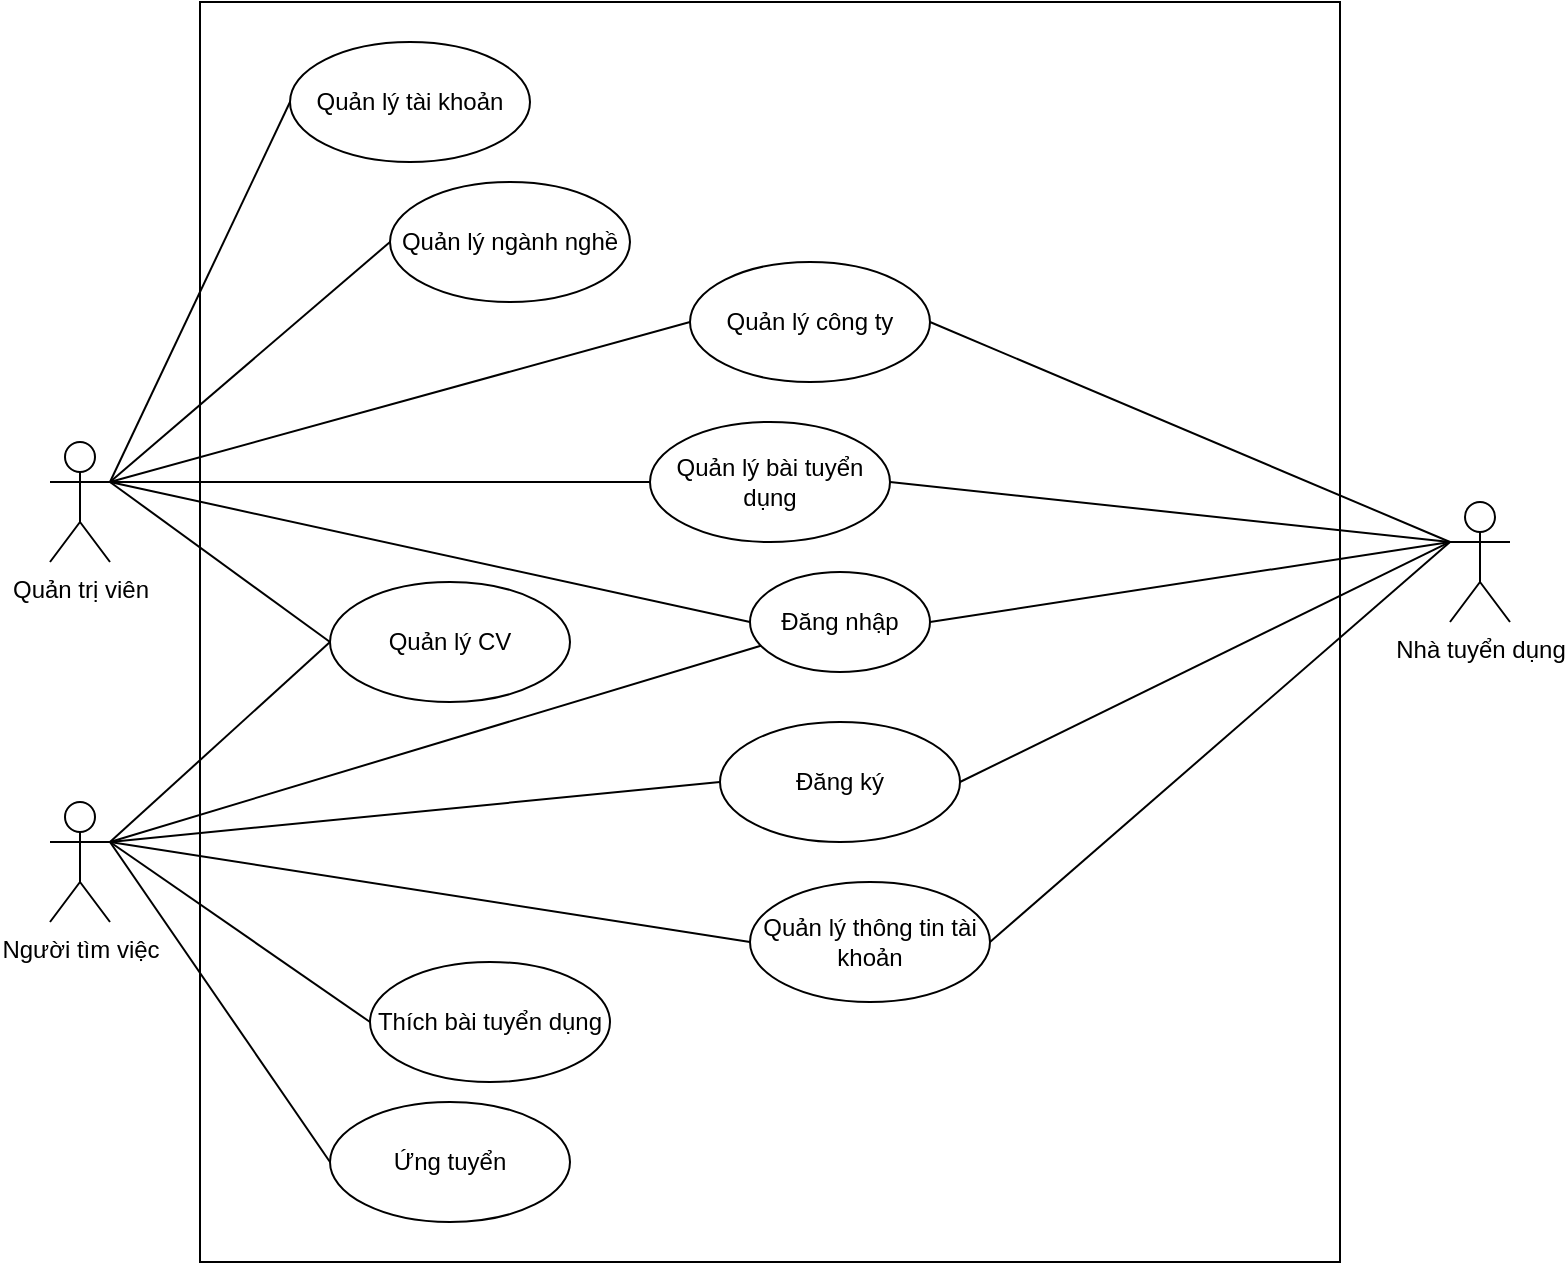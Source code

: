 <mxfile version="24.4.9" type="google" pages="13">
  <diagram id="D2waoR3zG-06NFr6Mbb8" name="General">
    <mxGraphModel grid="1" page="1" gridSize="10" guides="1" tooltips="1" connect="1" arrows="1" fold="1" pageScale="1" pageWidth="850" pageHeight="1100" math="0" shadow="0">
      <root>
        <mxCell id="0" />
        <mxCell id="1" parent="0" />
        <mxCell id="E8eSjOuTqHap5EX70Cds-2" value="" style="rounded=0;whiteSpace=wrap;html=1;fillColor=none;" vertex="1" parent="1">
          <mxGeometry x="125" y="260" width="570" height="630" as="geometry" />
        </mxCell>
        <mxCell id="E8eSjOuTqHap5EX70Cds-4" value="Nhà tuyển dụng" style="shape=umlActor;verticalLabelPosition=bottom;verticalAlign=top;html=1;outlineConnect=0;" vertex="1" parent="1">
          <mxGeometry x="750" y="510" width="30" height="60" as="geometry" />
        </mxCell>
        <mxCell id="E8eSjOuTqHap5EX70Cds-5" value="Người tìm việc" style="shape=umlActor;verticalLabelPosition=bottom;verticalAlign=top;html=1;outlineConnect=0;" vertex="1" parent="1">
          <mxGeometry x="50" y="660" width="30" height="60" as="geometry" />
        </mxCell>
        <mxCell id="E8eSjOuTqHap5EX70Cds-7" value="Quản trị viên" style="shape=umlActor;verticalLabelPosition=bottom;verticalAlign=top;html=1;outlineConnect=0;" vertex="1" parent="1">
          <mxGeometry x="50" y="480" width="30" height="60" as="geometry" />
        </mxCell>
        <mxCell id="E8eSjOuTqHap5EX70Cds-10" value="Đăng ký" style="ellipse;whiteSpace=wrap;html=1;" vertex="1" parent="1">
          <mxGeometry x="385" y="620" width="120" height="60" as="geometry" />
        </mxCell>
        <mxCell id="E8eSjOuTqHap5EX70Cds-12" value="Quản lý CV" style="ellipse;whiteSpace=wrap;html=1;" vertex="1" parent="1">
          <mxGeometry x="190" y="550" width="120" height="60" as="geometry" />
        </mxCell>
        <mxCell id="E8eSjOuTqHap5EX70Cds-16" value="Quản lý thông tin tài khoản" style="ellipse;whiteSpace=wrap;html=1;" vertex="1" parent="1">
          <mxGeometry x="400" y="700" width="120" height="60" as="geometry" />
        </mxCell>
        <mxCell id="E8eSjOuTqHap5EX70Cds-17" value="" style="endArrow=none;html=1;rounded=0;exitX=1;exitY=0.333;exitDx=0;exitDy=0;exitPerimeter=0;entryX=0;entryY=0.5;entryDx=0;entryDy=0;endFill=0;" edge="1" parent="1" source="E8eSjOuTqHap5EX70Cds-5" target="E8eSjOuTqHap5EX70Cds-12">
          <mxGeometry width="50" height="50" relative="1" as="geometry">
            <mxPoint x="325" y="690" as="sourcePoint" />
            <mxPoint x="375" y="640" as="targetPoint" />
          </mxGeometry>
        </mxCell>
        <mxCell id="E8eSjOuTqHap5EX70Cds-20" value="Ứng tuyển" style="ellipse;whiteSpace=wrap;html=1;" vertex="1" parent="1">
          <mxGeometry x="190" y="810" width="120" height="60" as="geometry" />
        </mxCell>
        <mxCell id="E8eSjOuTqHap5EX70Cds-22" value="Thích bài tuyển dụng" style="ellipse;whiteSpace=wrap;html=1;" vertex="1" parent="1">
          <mxGeometry x="210" y="740" width="120" height="60" as="geometry" />
        </mxCell>
        <mxCell id="E8eSjOuTqHap5EX70Cds-23" value="" style="endArrow=none;html=1;rounded=0;entryX=0;entryY=0.5;entryDx=0;entryDy=0;exitX=1;exitY=0.333;exitDx=0;exitDy=0;exitPerimeter=0;endFill=0;" edge="1" parent="1" source="E8eSjOuTqHap5EX70Cds-5" target="E8eSjOuTqHap5EX70Cds-20">
          <mxGeometry width="50" height="50" relative="1" as="geometry">
            <mxPoint x="325" y="760" as="sourcePoint" />
            <mxPoint x="375" y="710" as="targetPoint" />
          </mxGeometry>
        </mxCell>
        <mxCell id="E8eSjOuTqHap5EX70Cds-25" value="" style="endArrow=none;html=1;rounded=0;entryX=0;entryY=0.5;entryDx=0;entryDy=0;exitX=1;exitY=0.333;exitDx=0;exitDy=0;exitPerimeter=0;endFill=0;" edge="1" parent="1" source="E8eSjOuTqHap5EX70Cds-5" target="E8eSjOuTqHap5EX70Cds-22">
          <mxGeometry width="50" height="50" relative="1" as="geometry">
            <mxPoint x="325" y="760" as="sourcePoint" />
            <mxPoint x="375" y="710" as="targetPoint" />
          </mxGeometry>
        </mxCell>
        <mxCell id="E8eSjOuTqHap5EX70Cds-26" value="" style="endArrow=none;html=1;rounded=0;entryX=0;entryY=0.5;entryDx=0;entryDy=0;exitX=1;exitY=0.333;exitDx=0;exitDy=0;exitPerimeter=0;endFill=0;" edge="1" parent="1" source="E8eSjOuTqHap5EX70Cds-5" target="E8eSjOuTqHap5EX70Cds-16">
          <mxGeometry width="50" height="50" relative="1" as="geometry">
            <mxPoint x="325" y="760" as="sourcePoint" />
            <mxPoint x="375" y="710" as="targetPoint" />
          </mxGeometry>
        </mxCell>
        <mxCell id="E8eSjOuTqHap5EX70Cds-27" value="Quản lý bài tuyển dụng" style="ellipse;whiteSpace=wrap;html=1;" vertex="1" parent="1">
          <mxGeometry x="350" y="470" width="120" height="60" as="geometry" />
        </mxCell>
        <mxCell id="E8eSjOuTqHap5EX70Cds-29" value="Quản lý công ty" style="ellipse;whiteSpace=wrap;html=1;" vertex="1" parent="1">
          <mxGeometry x="370" y="390" width="120" height="60" as="geometry" />
        </mxCell>
        <mxCell id="E8eSjOuTqHap5EX70Cds-30" value="" style="endArrow=none;html=1;rounded=0;exitX=0;exitY=0.333;exitDx=0;exitDy=0;exitPerimeter=0;entryX=1;entryY=0.5;entryDx=0;entryDy=0;endFill=0;" edge="1" parent="1" source="E8eSjOuTqHap5EX70Cds-4" target="E8eSjOuTqHap5EX70Cds-27">
          <mxGeometry width="50" height="50" relative="1" as="geometry">
            <mxPoint x="325" y="720" as="sourcePoint" />
            <mxPoint x="375" y="670" as="targetPoint" />
          </mxGeometry>
        </mxCell>
        <mxCell id="E8eSjOuTqHap5EX70Cds-31" value="" style="endArrow=none;html=1;rounded=0;exitX=0;exitY=0.333;exitDx=0;exitDy=0;exitPerimeter=0;entryX=1;entryY=0.5;entryDx=0;entryDy=0;endFill=0;" edge="1" parent="1" source="E8eSjOuTqHap5EX70Cds-4" target="E8eSjOuTqHap5EX70Cds-16">
          <mxGeometry width="50" height="50" relative="1" as="geometry">
            <mxPoint x="725" y="760" as="sourcePoint" />
            <mxPoint x="615" y="840" as="targetPoint" />
          </mxGeometry>
        </mxCell>
        <mxCell id="E8eSjOuTqHap5EX70Cds-32" value="" style="endArrow=none;html=1;rounded=0;exitX=0;exitY=0.333;exitDx=0;exitDy=0;exitPerimeter=0;entryX=1;entryY=0.5;entryDx=0;entryDy=0;endFill=0;" edge="1" parent="1" source="E8eSjOuTqHap5EX70Cds-4" target="E8eSjOuTqHap5EX70Cds-29">
          <mxGeometry width="50" height="50" relative="1" as="geometry">
            <mxPoint x="735" y="770" as="sourcePoint" />
            <mxPoint x="615" y="660" as="targetPoint" />
          </mxGeometry>
        </mxCell>
        <mxCell id="E8eSjOuTqHap5EX70Cds-37" value="Quản lý tài khoản" style="ellipse;whiteSpace=wrap;html=1;" vertex="1" parent="1">
          <mxGeometry x="170" y="280" width="120" height="60" as="geometry" />
        </mxCell>
        <mxCell id="E8eSjOuTqHap5EX70Cds-38" value="Quản lý ngành nghề" style="ellipse;whiteSpace=wrap;html=1;" vertex="1" parent="1">
          <mxGeometry x="220" y="350" width="120" height="60" as="geometry" />
        </mxCell>
        <mxCell id="E8eSjOuTqHap5EX70Cds-42" value="" style="endArrow=none;html=1;rounded=0;exitX=1;exitY=0.333;exitDx=0;exitDy=0;exitPerimeter=0;entryX=0;entryY=0.5;entryDx=0;entryDy=0;endFill=0;" edge="1" parent="1" source="E8eSjOuTqHap5EX70Cds-7" target="E8eSjOuTqHap5EX70Cds-37">
          <mxGeometry width="50" height="50" relative="1" as="geometry">
            <mxPoint x="325" y="580" as="sourcePoint" />
            <mxPoint x="375" y="530" as="targetPoint" />
          </mxGeometry>
        </mxCell>
        <mxCell id="E8eSjOuTqHap5EX70Cds-43" value="" style="endArrow=none;html=1;rounded=0;entryX=0;entryY=0.5;entryDx=0;entryDy=0;endFill=0;exitX=1;exitY=0.333;exitDx=0;exitDy=0;exitPerimeter=0;" edge="1" parent="1" source="E8eSjOuTqHap5EX70Cds-7" target="E8eSjOuTqHap5EX70Cds-38">
          <mxGeometry width="50" height="50" relative="1" as="geometry">
            <mxPoint x="65" y="400" as="sourcePoint" />
            <mxPoint x="375" y="530" as="targetPoint" />
          </mxGeometry>
        </mxCell>
        <mxCell id="PXy081lKk4SOApPopu-M-1" value="" style="endArrow=none;html=1;rounded=0;exitX=0;exitY=0.5;exitDx=0;exitDy=0;entryX=1;entryY=0.333;entryDx=0;entryDy=0;entryPerimeter=0;" edge="1" parent="1" source="E8eSjOuTqHap5EX70Cds-27" target="E8eSjOuTqHap5EX70Cds-7">
          <mxGeometry width="50" height="50" relative="1" as="geometry">
            <mxPoint x="380" y="530" as="sourcePoint" />
            <mxPoint x="100" y="530" as="targetPoint" />
          </mxGeometry>
        </mxCell>
        <mxCell id="DJU9KyVlJVJ62vdvARrj-2" value="" style="endArrow=none;html=1;rounded=0;entryX=0;entryY=0.333;entryDx=0;entryDy=0;entryPerimeter=0;exitX=1;exitY=0.5;exitDx=0;exitDy=0;" edge="1" parent="1" source="E8eSjOuTqHap5EX70Cds-1" target="E8eSjOuTqHap5EX70Cds-4">
          <mxGeometry width="50" height="50" relative="1" as="geometry">
            <mxPoint x="400" y="630" as="sourcePoint" />
            <mxPoint x="450" y="580" as="targetPoint" />
          </mxGeometry>
        </mxCell>
        <mxCell id="DJU9KyVlJVJ62vdvARrj-3" value="" style="endArrow=none;html=1;rounded=0;exitX=0;exitY=0.5;exitDx=0;exitDy=0;entryX=1;entryY=0.333;entryDx=0;entryDy=0;entryPerimeter=0;" edge="1" parent="1" source="E8eSjOuTqHap5EX70Cds-1" target="E8eSjOuTqHap5EX70Cds-7">
          <mxGeometry width="50" height="50" relative="1" as="geometry">
            <mxPoint x="400" y="630" as="sourcePoint" />
            <mxPoint x="760" y="400" as="targetPoint" />
          </mxGeometry>
        </mxCell>
        <mxCell id="JBjQ-U8UkQ95GUXG_Kt0-2" value="" style="endArrow=none;html=1;rounded=0;exitX=1;exitY=0.333;exitDx=0;exitDy=0;exitPerimeter=0;entryX=0;entryY=0.5;entryDx=0;entryDy=0;" edge="1" parent="1" source="E8eSjOuTqHap5EX70Cds-5" target="E8eSjOuTqHap5EX70Cds-10">
          <mxGeometry width="50" height="50" relative="1" as="geometry">
            <mxPoint x="400" y="650" as="sourcePoint" />
            <mxPoint x="450" y="600" as="targetPoint" />
          </mxGeometry>
        </mxCell>
        <mxCell id="JBjQ-U8UkQ95GUXG_Kt0-3" value="" style="endArrow=none;html=1;rounded=0;exitX=1;exitY=0.5;exitDx=0;exitDy=0;entryX=0;entryY=0.333;entryDx=0;entryDy=0;entryPerimeter=0;" edge="1" parent="1" source="E8eSjOuTqHap5EX70Cds-10" target="E8eSjOuTqHap5EX70Cds-4">
          <mxGeometry width="50" height="50" relative="1" as="geometry">
            <mxPoint x="400" y="650" as="sourcePoint" />
            <mxPoint x="450" y="600" as="targetPoint" />
          </mxGeometry>
        </mxCell>
        <mxCell id="M__eiGXbvCo8EZETTN1m-1" value="" style="endArrow=none;html=1;rounded=0;exitX=0;exitY=0.5;exitDx=0;exitDy=0;entryX=1;entryY=0.333;entryDx=0;entryDy=0;entryPerimeter=0;" edge="1" parent="1" source="E8eSjOuTqHap5EX70Cds-12" target="E8eSjOuTqHap5EX70Cds-7">
          <mxGeometry width="50" height="50" relative="1" as="geometry">
            <mxPoint x="430" y="620" as="sourcePoint" />
            <mxPoint x="60" y="610" as="targetPoint" />
          </mxGeometry>
        </mxCell>
        <mxCell id="rePEikjzIqpeWn1BfLHi-1" value="" style="endArrow=none;html=1;rounded=0;exitX=1;exitY=0.333;exitDx=0;exitDy=0;exitPerimeter=0;" edge="1" parent="1" source="E8eSjOuTqHap5EX70Cds-5" target="E8eSjOuTqHap5EX70Cds-1">
          <mxGeometry width="50" height="50" relative="1" as="geometry">
            <mxPoint x="780" y="590" as="sourcePoint" />
            <mxPoint x="370" y="570" as="targetPoint" />
          </mxGeometry>
        </mxCell>
        <mxCell id="E8eSjOuTqHap5EX70Cds-1" value="Đăng nhập" style="ellipse;whiteSpace=wrap;html=1;" vertex="1" parent="1">
          <mxGeometry x="400" y="545" width="90" height="50" as="geometry" />
        </mxCell>
        <mxCell id="rePEikjzIqpeWn1BfLHi-2" value="" style="endArrow=none;html=1;rounded=0;exitX=1;exitY=0.333;exitDx=0;exitDy=0;exitPerimeter=0;entryX=0;entryY=0.5;entryDx=0;entryDy=0;" edge="1" parent="1" source="E8eSjOuTqHap5EX70Cds-7" target="E8eSjOuTqHap5EX70Cds-29">
          <mxGeometry width="50" height="50" relative="1" as="geometry">
            <mxPoint x="430" y="600" as="sourcePoint" />
            <mxPoint x="480" y="550" as="targetPoint" />
          </mxGeometry>
        </mxCell>
      </root>
    </mxGraphModel>
  </diagram>
  <diagram id="-doIsEs3VweTXFjJBAeo" name="Khach">
    <mxGraphModel grid="1" page="1" gridSize="10" guides="1" tooltips="1" connect="1" arrows="1" fold="1" pageScale="1" pageWidth="850" pageHeight="1100" math="0" shadow="0">
      <root>
        <mxCell id="0" />
        <mxCell id="1" parent="0" />
      </root>
    </mxGraphModel>
  </diagram>
  <diagram id="XfZ1R-mT189TtXdFRQVW" name="DangNhap">
    <mxGraphModel grid="1" page="1" gridSize="10" guides="1" tooltips="1" connect="1" arrows="1" fold="1" pageScale="1" pageWidth="850" pageHeight="1100" math="0" shadow="0">
      <root>
        <mxCell id="0" />
        <mxCell id="1" parent="0" />
        <mxCell id="AI5duvrB1UApXb3wvpPT-1" value="Đăng nhập" style="ellipse;whiteSpace=wrap;html=1;" vertex="1" parent="1">
          <mxGeometry x="290" y="200" width="120" height="60" as="geometry" />
        </mxCell>
        <mxCell id="AI5duvrB1UApXb3wvpPT-4" value="Đăng xuất" style="ellipse;whiteSpace=wrap;html=1;" vertex="1" parent="1">
          <mxGeometry x="510" y="200" width="110" height="60" as="geometry" />
        </mxCell>
        <mxCell id="AI5duvrB1UApXb3wvpPT-5" value="" style="endArrow=none;dashed=1;html=1;rounded=0;exitX=1;exitY=0.5;exitDx=0;exitDy=0;entryX=0;entryY=0.5;entryDx=0;entryDy=0;startArrow=openThin;startFill=0;" edge="1" parent="1" source="AI5duvrB1UApXb3wvpPT-1" target="AI5duvrB1UApXb3wvpPT-4">
          <mxGeometry width="50" height="50" relative="1" as="geometry">
            <mxPoint x="350" y="410" as="sourcePoint" />
            <mxPoint x="400" y="360" as="targetPoint" />
          </mxGeometry>
        </mxCell>
        <mxCell id="AI5duvrB1UApXb3wvpPT-6" value="&amp;lt;&amp;lt;extend&amp;gt;&amp;gt;" style="text;html=1;align=center;verticalAlign=middle;whiteSpace=wrap;rounded=0;" vertex="1" parent="1">
          <mxGeometry x="430" y="200" width="60" height="30" as="geometry" />
        </mxCell>
        <mxCell id="5sXXDkpmQm0Eh4iWWPAN-3" value="Người dùng" style="shape=umlActor;verticalLabelPosition=bottom;verticalAlign=top;html=1;outlineConnect=0;" vertex="1" parent="1">
          <mxGeometry x="140" y="210" width="30" height="60" as="geometry" />
        </mxCell>
        <mxCell id="5sXXDkpmQm0Eh4iWWPAN-4" value="" style="endArrow=none;html=1;rounded=0;exitX=1;exitY=0.333;exitDx=0;exitDy=0;exitPerimeter=0;entryX=0;entryY=0.5;entryDx=0;entryDy=0;" edge="1" parent="1" source="5sXXDkpmQm0Eh4iWWPAN-3" target="AI5duvrB1UApXb3wvpPT-1">
          <mxGeometry width="50" height="50" relative="1" as="geometry">
            <mxPoint x="400" y="350" as="sourcePoint" />
            <mxPoint x="450" y="300" as="targetPoint" />
          </mxGeometry>
        </mxCell>
      </root>
    </mxGraphModel>
  </diagram>
  <diagram id="kawaIMQzkj25sRNTG7oy" name="QLTKAdmin">
    <mxGraphModel grid="1" page="1" gridSize="10" guides="1" tooltips="1" connect="1" arrows="1" fold="1" pageScale="1" pageWidth="850" pageHeight="1100" math="0" shadow="0">
      <root>
        <mxCell id="0" />
        <mxCell id="1" parent="0" />
        <mxCell id="CaVmP5ASN1to0nRUAuiz-2" value="Quản trị viên" style="shape=umlActor;verticalLabelPosition=bottom;verticalAlign=top;html=1;outlineConnect=0;" vertex="1" parent="1">
          <mxGeometry x="60" y="280" width="30" height="60" as="geometry" />
        </mxCell>
        <mxCell id="sQ30h4TEG4o8W5UI880p-3" value="Xem thông tin tài khoản" style="ellipse;whiteSpace=wrap;html=1;" vertex="1" parent="1">
          <mxGeometry x="310" y="190" width="130" height="60" as="geometry" />
        </mxCell>
        <mxCell id="sQ30h4TEG4o8W5UI880p-4" value="Cập nhật thông tin tài khoản" style="ellipse;whiteSpace=wrap;html=1;" vertex="1" parent="1">
          <mxGeometry x="315" y="260" width="130" height="60" as="geometry" />
        </mxCell>
        <mxCell id="sQ30h4TEG4o8W5UI880p-5" value="Xoá tài khoản" style="ellipse;whiteSpace=wrap;html=1;" vertex="1" parent="1">
          <mxGeometry x="310" y="330" width="130" height="60" as="geometry" />
        </mxCell>
        <mxCell id="sQ30h4TEG4o8W5UI880p-6" value="" style="endArrow=none;html=1;rounded=0;exitX=1;exitY=0.333;exitDx=0;exitDy=0;entryX=0;entryY=0.5;entryDx=0;entryDy=0;exitPerimeter=0;" edge="1" parent="1" source="CaVmP5ASN1to0nRUAuiz-2" target="sQ30h4TEG4o8W5UI880p-5">
          <mxGeometry width="50" height="50" relative="1" as="geometry">
            <mxPoint x="270" y="295" as="sourcePoint" />
            <mxPoint x="440" y="260" as="targetPoint" />
          </mxGeometry>
        </mxCell>
        <mxCell id="sQ30h4TEG4o8W5UI880p-7" value="" style="endArrow=none;html=1;rounded=0;exitX=1;exitY=0.333;exitDx=0;exitDy=0;entryX=0;entryY=0.5;entryDx=0;entryDy=0;exitPerimeter=0;" edge="1" parent="1" source="CaVmP5ASN1to0nRUAuiz-2" target="sQ30h4TEG4o8W5UI880p-4">
          <mxGeometry width="50" height="50" relative="1" as="geometry">
            <mxPoint x="270" y="295" as="sourcePoint" />
            <mxPoint x="440" y="260" as="targetPoint" />
          </mxGeometry>
        </mxCell>
        <mxCell id="sQ30h4TEG4o8W5UI880p-8" value="" style="endArrow=none;html=1;rounded=0;exitX=1;exitY=0.333;exitDx=0;exitDy=0;entryX=0;entryY=0.5;entryDx=0;entryDy=0;exitPerimeter=0;" edge="1" parent="1" source="CaVmP5ASN1to0nRUAuiz-2" target="sQ30h4TEG4o8W5UI880p-3">
          <mxGeometry width="50" height="50" relative="1" as="geometry">
            <mxPoint x="270" y="295" as="sourcePoint" />
            <mxPoint x="440" y="260" as="targetPoint" />
          </mxGeometry>
        </mxCell>
        <mxCell id="nEm7iW4eHZl0cf-HTuJq-1" value="Thêm tài khoản" style="ellipse;whiteSpace=wrap;html=1;" vertex="1" parent="1">
          <mxGeometry x="310" y="110" width="130" height="60" as="geometry" />
        </mxCell>
        <mxCell id="nEm7iW4eHZl0cf-HTuJq-2" value="" style="endArrow=none;html=1;rounded=0;exitX=1;exitY=0.333;exitDx=0;exitDy=0;exitPerimeter=0;entryX=0;entryY=0.5;entryDx=0;entryDy=0;" edge="1" parent="1" source="CaVmP5ASN1to0nRUAuiz-2" target="nEm7iW4eHZl0cf-HTuJq-1">
          <mxGeometry width="50" height="50" relative="1" as="geometry">
            <mxPoint x="430" y="280" as="sourcePoint" />
            <mxPoint x="480" y="230" as="targetPoint" />
          </mxGeometry>
        </mxCell>
      </root>
    </mxGraphModel>
  </diagram>
  <diagram id="hWT5SuSx_sy85fXk2Pg0" name="QLNTDAdmin">
    <mxGraphModel grid="1" page="1" gridSize="10" guides="1" tooltips="1" connect="1" arrows="1" fold="1" pageScale="1" pageWidth="850" pageHeight="1100" math="0" shadow="0">
      <root>
        <mxCell id="0" />
        <mxCell id="1" parent="0" />
        <mxCell id="I9FZVFTeannKgCo3f3dF-4" value="Quản trị viên" style="shape=umlActor;verticalLabelPosition=bottom;verticalAlign=top;html=1;outlineConnect=0;" vertex="1" parent="1">
          <mxGeometry x="230" y="310" width="30" height="60" as="geometry" />
        </mxCell>
        <mxCell id="dWZ4LFyOpksp5O6bey6U-1" value="Xem thông tin nhà tuyển dụng" style="ellipse;whiteSpace=wrap;html=1;" vertex="1" parent="1">
          <mxGeometry x="430" y="260" width="120" height="60" as="geometry" />
        </mxCell>
        <mxCell id="erzI-5MYwj7bVSfV3-NT-1" value="" style="endArrow=none;html=1;rounded=0;exitX=1;exitY=0.333;exitDx=0;exitDy=0;exitPerimeter=0;entryX=0;entryY=0.5;entryDx=0;entryDy=0;" edge="1" parent="1" source="I9FZVFTeannKgCo3f3dF-4" target="dWZ4LFyOpksp5O6bey6U-1">
          <mxGeometry width="50" height="50" relative="1" as="geometry">
            <mxPoint x="520" y="330" as="sourcePoint" />
            <mxPoint x="570" y="280" as="targetPoint" />
          </mxGeometry>
        </mxCell>
        <mxCell id="TmeDePTuFNIZpgreKOuw-1" value="Cập nhật thông tin nhà tuyển dụng" style="ellipse;whiteSpace=wrap;html=1;" vertex="1" parent="1">
          <mxGeometry x="420" y="330" width="120" height="60" as="geometry" />
        </mxCell>
        <mxCell id="TmeDePTuFNIZpgreKOuw-2" value="Xoá nhà tuyển dụng" style="ellipse;whiteSpace=wrap;html=1;" vertex="1" parent="1">
          <mxGeometry x="420" y="410" width="130" height="60" as="geometry" />
        </mxCell>
        <mxCell id="0mlcoPLc0yw6y2-jw3bo-2" value="" style="endArrow=none;html=1;rounded=0;exitX=1;exitY=0.333;exitDx=0;exitDy=0;exitPerimeter=0;entryX=0;entryY=0.5;entryDx=0;entryDy=0;" edge="1" parent="1" source="I9FZVFTeannKgCo3f3dF-4" target="TmeDePTuFNIZpgreKOuw-1">
          <mxGeometry width="50" height="50" relative="1" as="geometry">
            <mxPoint x="570" y="360" as="sourcePoint" />
            <mxPoint x="620" y="310" as="targetPoint" />
          </mxGeometry>
        </mxCell>
        <mxCell id="0mlcoPLc0yw6y2-jw3bo-3" value="" style="endArrow=none;html=1;rounded=0;exitX=1;exitY=0.333;exitDx=0;exitDy=0;exitPerimeter=0;entryX=0;entryY=0.5;entryDx=0;entryDy=0;" edge="1" parent="1" source="I9FZVFTeannKgCo3f3dF-4" target="TmeDePTuFNIZpgreKOuw-2">
          <mxGeometry width="50" height="50" relative="1" as="geometry">
            <mxPoint x="570" y="360" as="sourcePoint" />
            <mxPoint x="620" y="310" as="targetPoint" />
          </mxGeometry>
        </mxCell>
        <mxCell id="ZIVZsNpW33v95K-EWF7K-1" value="Thêm nhà tuyển dụng" style="ellipse;whiteSpace=wrap;html=1;" vertex="1" parent="1">
          <mxGeometry x="425" y="190" width="135" height="60" as="geometry" />
        </mxCell>
        <mxCell id="ZIVZsNpW33v95K-EWF7K-2" value="" style="endArrow=none;html=1;rounded=0;exitX=1;exitY=0.333;exitDx=0;exitDy=0;exitPerimeter=0;entryX=0;entryY=0.5;entryDx=0;entryDy=0;" edge="1" parent="1" source="I9FZVFTeannKgCo3f3dF-4" target="ZIVZsNpW33v95K-EWF7K-1">
          <mxGeometry width="50" height="50" relative="1" as="geometry">
            <mxPoint x="400" y="400" as="sourcePoint" />
            <mxPoint x="450" y="350" as="targetPoint" />
          </mxGeometry>
        </mxCell>
      </root>
    </mxGraphModel>
  </diagram>
  <diagram id="6maj7bfN8YWsX_q-9tPW" name="QLBTDAdmin">
    <mxGraphModel grid="1" page="1" gridSize="10" guides="1" tooltips="1" connect="1" arrows="1" fold="1" pageScale="1" pageWidth="850" pageHeight="1100" math="0" shadow="0">
      <root>
        <mxCell id="0" />
        <mxCell id="1" parent="0" />
        <mxCell id="LSHw6cY6cnALdoyqyGqm-4" value="Nhà tuyển dụng" style="shape=umlActor;verticalLabelPosition=bottom;verticalAlign=top;html=1;outlineConnect=0;" vertex="1" parent="1">
          <mxGeometry x="100" y="380" width="30" height="60" as="geometry" />
        </mxCell>
        <mxCell id="LSHw6cY6cnALdoyqyGqm-6" value="Thêm bài tuyển dụng" style="ellipse;whiteSpace=wrap;html=1;" vertex="1" parent="1">
          <mxGeometry x="340" y="250" width="120" height="60" as="geometry" />
        </mxCell>
        <mxCell id="LSHw6cY6cnALdoyqyGqm-7" value="Sửa bài tuyển dụng" style="ellipse;whiteSpace=wrap;html=1;" vertex="1" parent="1">
          <mxGeometry x="340" y="330" width="120" height="60" as="geometry" />
        </mxCell>
        <mxCell id="LSHw6cY6cnALdoyqyGqm-8" value="Xoá bài tuyển dụng" style="ellipse;whiteSpace=wrap;html=1;" vertex="1" parent="1">
          <mxGeometry x="340" y="470" width="120" height="60" as="geometry" />
        </mxCell>
        <mxCell id="LSHw6cY6cnALdoyqyGqm-9" value="" style="endArrow=none;html=1;rounded=0;exitX=1;exitY=0.333;exitDx=0;exitDy=0;entryX=0;entryY=0.5;entryDx=0;entryDy=0;endFill=0;exitPerimeter=0;" edge="1" parent="1" source="LSHw6cY6cnALdoyqyGqm-4" target="LSHw6cY6cnALdoyqyGqm-6">
          <mxGeometry width="50" height="50" relative="1" as="geometry">
            <mxPoint x="220" y="405" as="sourcePoint" />
            <mxPoint x="580" y="380" as="targetPoint" />
          </mxGeometry>
        </mxCell>
        <mxCell id="LSHw6cY6cnALdoyqyGqm-10" value="" style="endArrow=none;html=1;rounded=0;entryX=0;entryY=0.5;entryDx=0;entryDy=0;exitX=1;exitY=0.333;exitDx=0;exitDy=0;endFill=0;exitPerimeter=0;" edge="1" parent="1" source="LSHw6cY6cnALdoyqyGqm-4" target="LSHw6cY6cnALdoyqyGqm-7">
          <mxGeometry width="50" height="50" relative="1" as="geometry">
            <mxPoint x="220" y="405" as="sourcePoint" />
            <mxPoint x="580" y="380" as="targetPoint" />
          </mxGeometry>
        </mxCell>
        <mxCell id="LSHw6cY6cnALdoyqyGqm-11" value="" style="endArrow=none;html=1;rounded=0;exitX=1;exitY=0.333;exitDx=0;exitDy=0;entryX=0;entryY=0.5;entryDx=0;entryDy=0;endFill=0;exitPerimeter=0;" edge="1" parent="1" source="LSHw6cY6cnALdoyqyGqm-4" target="LSHw6cY6cnALdoyqyGqm-8">
          <mxGeometry width="50" height="50" relative="1" as="geometry">
            <mxPoint x="220" y="405" as="sourcePoint" />
            <mxPoint x="580" y="380" as="targetPoint" />
          </mxGeometry>
        </mxCell>
        <mxCell id="ClmCLCUYtbnWfifRxIzN-1" value="Xoá ứng viên ứng tuyển" style="ellipse;whiteSpace=wrap;html=1;" vertex="1" parent="1">
          <mxGeometry x="570" y="690" width="120" height="60" as="geometry" />
        </mxCell>
        <mxCell id="ClmCLCUYtbnWfifRxIzN-2" value="" style="endArrow=none;html=1;rounded=0;entryX=0;entryY=0.5;entryDx=0;entryDy=0;endFill=0;exitX=1;exitY=0.333;exitDx=0;exitDy=0;exitPerimeter=0;" edge="1" parent="1" source="LSHw6cY6cnALdoyqyGqm-4" target="ClmCLCUYtbnWfifRxIzN-3">
          <mxGeometry width="50" height="50" relative="1" as="geometry">
            <mxPoint x="220" y="405" as="sourcePoint" />
            <mxPoint x="580" y="390" as="targetPoint" />
          </mxGeometry>
        </mxCell>
        <mxCell id="ClmCLCUYtbnWfifRxIzN-3" value="Xem danh sách ứng viên ứng tuyển" style="ellipse;whiteSpace=wrap;html=1;" vertex="1" parent="1">
          <mxGeometry x="340" y="540" width="120" height="60" as="geometry" />
        </mxCell>
        <mxCell id="cg382QnGzUgsvAUnq6ir-1" value="" style="endArrow=openThin;html=1;rounded=0;entryX=0;entryY=0.5;entryDx=0;entryDy=0;exitX=1;exitY=0.5;exitDx=0;exitDy=0;dashed=1;endFill=0;" edge="1" parent="1" source="ClmCLCUYtbnWfifRxIzN-3" target="ClmCLCUYtbnWfifRxIzN-1">
          <mxGeometry width="50" height="50" relative="1" as="geometry">
            <mxPoint x="260" y="450" as="sourcePoint" />
            <mxPoint x="310" y="400" as="targetPoint" />
          </mxGeometry>
        </mxCell>
        <mxCell id="y6144zR-L3ZgnLpbPmEm-1" value="&amp;lt;&amp;lt;extend&amp;gt;&amp;gt;" style="text;html=1;strokeColor=none;fillColor=none;align=center;verticalAlign=middle;whiteSpace=wrap;rounded=0;rotation=50;" vertex="1" parent="1">
          <mxGeometry x="460" y="650" width="90" height="20" as="geometry" />
        </mxCell>
        <mxCell id="0i6pU9Nh1zj7ovrukNre-1" value="Xem bài tuyển dụng" style="ellipse;whiteSpace=wrap;html=1;" vertex="1" parent="1">
          <mxGeometry x="340" y="170" width="120" height="60" as="geometry" />
        </mxCell>
        <mxCell id="0i6pU9Nh1zj7ovrukNre-2" value="" style="endArrow=none;html=1;rounded=0;entryX=0;entryY=0.5;entryDx=0;entryDy=0;exitX=1;exitY=0.333;exitDx=0;exitDy=0;exitPerimeter=0;" edge="1" parent="1" source="LSHw6cY6cnALdoyqyGqm-4" target="0i6pU9Nh1zj7ovrukNre-1">
          <mxGeometry width="50" height="50" relative="1" as="geometry">
            <mxPoint x="220" y="405" as="sourcePoint" />
            <mxPoint x="390" y="400" as="targetPoint" />
          </mxGeometry>
        </mxCell>
        <mxCell id="zNiMGJ_5iKqLhy_TBhZ2-1" value="Xem CV ứng viên" style="ellipse;whiteSpace=wrap;html=1;" vertex="1" parent="1">
          <mxGeometry x="560" y="550" width="120" height="60" as="geometry" />
        </mxCell>
        <mxCell id="zNiMGJ_5iKqLhy_TBhZ2-2" value="Tải CV ứng viên" style="ellipse;whiteSpace=wrap;html=1;" vertex="1" parent="1">
          <mxGeometry x="570" y="620" width="120" height="60" as="geometry" />
        </mxCell>
        <mxCell id="zNiMGJ_5iKqLhy_TBhZ2-3" value="" style="endArrow=classicThin;html=1;rounded=0;entryX=0;entryY=0.5;entryDx=0;entryDy=0;exitX=1;exitY=0.5;exitDx=0;exitDy=0;endFill=1;dashed=1;" edge="1" parent="1" source="ClmCLCUYtbnWfifRxIzN-3" target="zNiMGJ_5iKqLhy_TBhZ2-1">
          <mxGeometry width="50" height="50" relative="1" as="geometry">
            <mxPoint x="360" y="580" as="sourcePoint" />
            <mxPoint x="410" y="530" as="targetPoint" />
          </mxGeometry>
        </mxCell>
        <mxCell id="eT5JdYtx5uyu4CeyvPEV-1" value="Quản trị viên" style="shape=umlActor;verticalLabelPosition=bottom;verticalAlign=top;html=1;outlineConnect=0;" vertex="1" parent="1">
          <mxGeometry x="740" y="370" width="30" height="60" as="geometry" />
        </mxCell>
        <mxCell id="eT5JdYtx5uyu4CeyvPEV-2" value="" style="endArrow=none;html=1;rounded=0;exitX=1;exitY=0.5;exitDx=0;exitDy=0;entryX=0;entryY=0.333;entryDx=0;entryDy=0;entryPerimeter=0;" edge="1" parent="1" source="0i6pU9Nh1zj7ovrukNre-1" target="eT5JdYtx5uyu4CeyvPEV-1">
          <mxGeometry width="50" height="50" relative="1" as="geometry">
            <mxPoint x="400" y="480" as="sourcePoint" />
            <mxPoint x="450" y="430" as="targetPoint" />
          </mxGeometry>
        </mxCell>
        <mxCell id="eT5JdYtx5uyu4CeyvPEV-3" value="" style="endArrow=none;html=1;rounded=0;entryX=0;entryY=0.333;entryDx=0;entryDy=0;entryPerimeter=0;exitX=1;exitY=0.5;exitDx=0;exitDy=0;" edge="1" parent="1" source="LSHw6cY6cnALdoyqyGqm-8" target="eT5JdYtx5uyu4CeyvPEV-1">
          <mxGeometry width="50" height="50" relative="1" as="geometry">
            <mxPoint x="400" y="480" as="sourcePoint" />
            <mxPoint x="450" y="430" as="targetPoint" />
          </mxGeometry>
        </mxCell>
        <mxCell id="eT5JdYtx5uyu4CeyvPEV-4" value="" style="endArrow=none;html=1;rounded=0;entryX=0;entryY=0.333;entryDx=0;entryDy=0;entryPerimeter=0;exitX=1;exitY=0.5;exitDx=0;exitDy=0;" edge="1" parent="1" source="ClmCLCUYtbnWfifRxIzN-3" target="eT5JdYtx5uyu4CeyvPEV-1">
          <mxGeometry width="50" height="50" relative="1" as="geometry">
            <mxPoint x="400" y="480" as="sourcePoint" />
            <mxPoint x="450" y="430" as="targetPoint" />
          </mxGeometry>
        </mxCell>
        <mxCell id="eT5JdYtx5uyu4CeyvPEV-5" value="&amp;lt;&amp;lt;extend&amp;gt;&amp;gt;" style="text;html=1;strokeColor=none;fillColor=none;align=center;verticalAlign=middle;whiteSpace=wrap;rounded=0;rotation=30;" vertex="1" parent="1">
          <mxGeometry x="495" y="600" width="90" height="20" as="geometry" />
        </mxCell>
        <mxCell id="eT5JdYtx5uyu4CeyvPEV-7" value="&amp;lt;&amp;lt;extend&amp;gt;&amp;gt;" style="text;html=1;strokeColor=none;fillColor=none;align=center;verticalAlign=middle;whiteSpace=wrap;rounded=0;rotation=5;" vertex="1" parent="1">
          <mxGeometry x="490.02" y="560" width="69.98" height="20" as="geometry" />
        </mxCell>
        <mxCell id="eT5JdYtx5uyu4CeyvPEV-8" value="" style="endArrow=classicThin;dashed=1;html=1;rounded=0;exitX=1;exitY=0.5;exitDx=0;exitDy=0;entryX=0;entryY=0.5;entryDx=0;entryDy=0;endFill=1;" edge="1" parent="1" source="ClmCLCUYtbnWfifRxIzN-3" target="zNiMGJ_5iKqLhy_TBhZ2-2">
          <mxGeometry width="50" height="50" relative="1" as="geometry">
            <mxPoint x="400" y="520" as="sourcePoint" />
            <mxPoint x="450" y="470" as="targetPoint" />
          </mxGeometry>
        </mxCell>
        <mxCell id="O1Enlk05eKUo-M4yiqBM-1" value="Cập nhật trạng thái bài tuyển dụng" style="ellipse;whiteSpace=wrap;html=1;" vertex="1" parent="1">
          <mxGeometry x="340" y="400" width="120" height="60" as="geometry" />
        </mxCell>
        <mxCell id="O1Enlk05eKUo-M4yiqBM-2" value="" style="endArrow=none;html=1;rounded=0;exitX=1;exitY=0.333;exitDx=0;exitDy=0;exitPerimeter=0;entryX=0;entryY=0.5;entryDx=0;entryDy=0;" edge="1" parent="1" source="LSHw6cY6cnALdoyqyGqm-4" target="O1Enlk05eKUo-M4yiqBM-1">
          <mxGeometry width="50" height="50" relative="1" as="geometry">
            <mxPoint x="400" y="400" as="sourcePoint" />
            <mxPoint x="450" y="350" as="targetPoint" />
          </mxGeometry>
        </mxCell>
        <mxCell id="O1Enlk05eKUo-M4yiqBM-3" value="" style="endArrow=none;html=1;rounded=0;entryX=0;entryY=0.333;entryDx=0;entryDy=0;entryPerimeter=0;exitX=1;exitY=0.5;exitDx=0;exitDy=0;" edge="1" parent="1" source="O1Enlk05eKUo-M4yiqBM-1" target="eT5JdYtx5uyu4CeyvPEV-1">
          <mxGeometry width="50" height="50" relative="1" as="geometry">
            <mxPoint x="400" y="400" as="sourcePoint" />
            <mxPoint x="450" y="350" as="targetPoint" />
          </mxGeometry>
        </mxCell>
      </root>
    </mxGraphModel>
  </diagram>
  <diagram id="6U_bgauO-GTtKnqNhWZk" name="QLNNAdmin">
    <mxGraphModel grid="1" page="1" gridSize="10" guides="1" tooltips="1" connect="1" arrows="1" fold="1" pageScale="1" pageWidth="850" pageHeight="1100" math="0" shadow="0">
      <root>
        <mxCell id="0" />
        <mxCell id="1" parent="0" />
        <mxCell id="bi6gBKcgBK6-0N2giSv8-4" value="Quản trị viên" style="shape=umlActor;verticalLabelPosition=bottom;verticalAlign=top;html=1;outlineConnect=0;" vertex="1" parent="1">
          <mxGeometry x="120" y="260" width="30" height="60" as="geometry" />
        </mxCell>
        <mxCell id="bi6gBKcgBK6-0N2giSv8-5" value="Xem danh sách ngành nghề" style="ellipse;whiteSpace=wrap;html=1;" vertex="1" parent="1">
          <mxGeometry x="305" y="125" width="120" height="70" as="geometry" />
        </mxCell>
        <mxCell id="bi6gBKcgBK6-0N2giSv8-6" value="Thêm ngành nghề" style="ellipse;whiteSpace=wrap;html=1;" vertex="1" parent="1">
          <mxGeometry x="305" y="210" width="120" height="60" as="geometry" />
        </mxCell>
        <mxCell id="bi6gBKcgBK6-0N2giSv8-7" value="Sửa ngành nghề" style="ellipse;whiteSpace=wrap;html=1;" vertex="1" parent="1">
          <mxGeometry x="305" y="290" width="120" height="60" as="geometry" />
        </mxCell>
        <mxCell id="bi6gBKcgBK6-0N2giSv8-8" value="Xoá ngành nghề" style="ellipse;whiteSpace=wrap;html=1;" vertex="1" parent="1">
          <mxGeometry x="300" y="360" width="120" height="60" as="geometry" />
        </mxCell>
        <mxCell id="bi6gBKcgBK6-0N2giSv8-9" value="" style="endArrow=none;html=1;rounded=0;exitX=1;exitY=0.333;exitDx=0;exitDy=0;entryX=0;entryY=0.5;entryDx=0;entryDy=0;endFill=0;exitPerimeter=0;" edge="1" parent="1" source="bi6gBKcgBK6-0N2giSv8-4" target="bi6gBKcgBK6-0N2giSv8-6">
          <mxGeometry width="50" height="50" relative="1" as="geometry">
            <mxPoint x="580" y="320" as="sourcePoint" />
            <mxPoint x="630" y="270" as="targetPoint" />
          </mxGeometry>
        </mxCell>
        <mxCell id="bi6gBKcgBK6-0N2giSv8-10" value="" style="endArrow=none;html=1;rounded=0;entryX=0;entryY=0.5;entryDx=0;entryDy=0;exitX=1;exitY=0.333;exitDx=0;exitDy=0;endFill=0;exitPerimeter=0;" edge="1" parent="1" source="bi6gBKcgBK6-0N2giSv8-4" target="bi6gBKcgBK6-0N2giSv8-7">
          <mxGeometry width="50" height="50" relative="1" as="geometry">
            <mxPoint x="580" y="320" as="sourcePoint" />
            <mxPoint x="630" y="270" as="targetPoint" />
          </mxGeometry>
        </mxCell>
        <mxCell id="bi6gBKcgBK6-0N2giSv8-11" value="" style="endArrow=none;html=1;rounded=0;exitX=1;exitY=0.333;exitDx=0;exitDy=0;entryX=0;entryY=0.5;entryDx=0;entryDy=0;endFill=0;exitPerimeter=0;" edge="1" parent="1" source="bi6gBKcgBK6-0N2giSv8-4" target="bi6gBKcgBK6-0N2giSv8-8">
          <mxGeometry width="50" height="50" relative="1" as="geometry">
            <mxPoint x="580" y="320" as="sourcePoint" />
            <mxPoint x="630" y="270" as="targetPoint" />
          </mxGeometry>
        </mxCell>
        <mxCell id="bi6gBKcgBK6-0N2giSv8-12" value="" style="endArrow=none;html=1;rounded=0;exitX=1;exitY=0.333;exitDx=0;exitDy=0;exitPerimeter=0;entryX=0;entryY=0.5;entryDx=0;entryDy=0;" edge="1" parent="1" source="bi6gBKcgBK6-0N2giSv8-4" target="bi6gBKcgBK6-0N2giSv8-5">
          <mxGeometry width="50" height="50" relative="1" as="geometry">
            <mxPoint x="410" y="300" as="sourcePoint" />
            <mxPoint x="460" y="250" as="targetPoint" />
          </mxGeometry>
        </mxCell>
      </root>
    </mxGraphModel>
  </diagram>
  <diagram id="Ufm8HbPKWdMnzw_qXbIa" name="QLCTNTD">
    <mxGraphModel grid="1" page="1" gridSize="10" guides="1" tooltips="1" connect="1" arrows="1" fold="1" pageScale="1" pageWidth="850" pageHeight="1100" math="0" shadow="0">
      <root>
        <mxCell id="0" />
        <mxCell id="1" parent="0" />
        <mxCell id="GOWdxGMASns9R0cItED2-1" value="Người dùng" style="shape=umlActor;verticalLabelPosition=bottom;verticalAlign=top;html=1;outlineConnect=0;" vertex="1" parent="1">
          <mxGeometry x="260" y="310" width="30" height="60" as="geometry" />
        </mxCell>
        <mxCell id="GOWdxGMASns9R0cItED2-6" value="" style="endArrow=openThin;html=1;rounded=0;entryX=0;entryY=0.5;entryDx=0;entryDy=0;endFill=0;exitX=1;exitY=0.333;exitDx=0;exitDy=0;dashed=1;exitPerimeter=0;" edge="1" parent="1" source="GOWdxGMASns9R0cItED2-1" target="GOWdxGMASns9R0cItED2-10">
          <mxGeometry width="50" height="50" relative="1" as="geometry">
            <mxPoint x="660" y="350" as="sourcePoint" />
            <mxPoint x="1070" y="310" as="targetPoint" />
          </mxGeometry>
        </mxCell>
        <mxCell id="GOWdxGMASns9R0cItED2-10" value="Thêm công ty" style="ellipse;whiteSpace=wrap;html=1;" vertex="1" parent="1">
          <mxGeometry x="430" y="410" width="120" height="60" as="geometry" />
        </mxCell>
        <mxCell id="GOWdxGMASns9R0cItED2-12" value="Xem thông tin công ty" style="ellipse;whiteSpace=wrap;html=1;" vertex="1" parent="1">
          <mxGeometry x="430" y="240" width="120" height="60" as="geometry" />
        </mxCell>
        <mxCell id="GOWdxGMASns9R0cItED2-13" value="" style="endArrow=none;html=1;rounded=0;entryX=0;entryY=0.5;entryDx=0;entryDy=0;exitX=1;exitY=0.333;exitDx=0;exitDy=0;endFill=0;exitPerimeter=0;" edge="1" parent="1" source="GOWdxGMASns9R0cItED2-1" target="GOWdxGMASns9R0cItED2-14">
          <mxGeometry width="50" height="50" relative="1" as="geometry">
            <mxPoint x="400" y="340" as="sourcePoint" />
            <mxPoint x="800" y="430" as="targetPoint" />
          </mxGeometry>
        </mxCell>
        <mxCell id="GOWdxGMASns9R0cItED2-14" value="Sửa công ty" style="ellipse;whiteSpace=wrap;html=1;" vertex="1" parent="1">
          <mxGeometry x="430" y="320" width="120" height="60" as="geometry" />
        </mxCell>
        <mxCell id="GOWdxGMASns9R0cItED2-21" value="" style="endArrow=none;html=1;rounded=0;exitX=1;exitY=0.333;exitDx=0;exitDy=0;exitPerimeter=0;entryX=0;entryY=0.5;entryDx=0;entryDy=0;" edge="1" parent="1" source="GOWdxGMASns9R0cItED2-1" target="GOWdxGMASns9R0cItED2-12">
          <mxGeometry width="50" height="50" relative="1" as="geometry">
            <mxPoint x="550" y="330" as="sourcePoint" />
            <mxPoint x="600" y="280" as="targetPoint" />
          </mxGeometry>
        </mxCell>
        <mxCell id="o-oP-N2JBuZDFX6Uk7Oq-3" value="&amp;lt;&amp;lt;extend&amp;gt;&amp;gt;" style="text;html=1;strokeColor=none;fillColor=none;align=center;verticalAlign=middle;whiteSpace=wrap;rounded=0;rotation=40;" vertex="1" parent="1">
          <mxGeometry x="350" y="370" width="60" height="30" as="geometry" />
        </mxCell>
      </root>
    </mxGraphModel>
  </diagram>
  <diagram id="Pr1UBZvv9eMd7S0bIc3x" name="QLTKNTD">
    <mxGraphModel grid="1" page="1" gridSize="10" guides="1" tooltips="1" connect="1" arrows="1" fold="1" pageScale="1" pageWidth="850" pageHeight="1100" math="0" shadow="0">
      <root>
        <mxCell id="0" />
        <mxCell id="1" parent="0" />
        <mxCell id="Y2oKXyB02zyMj1KUiJPn-4" value="Người dùng" style="shape=umlActor;verticalLabelPosition=bottom;verticalAlign=top;html=1;outlineConnect=0;" vertex="1" parent="1">
          <mxGeometry x="120" y="260" width="30" height="60" as="geometry" />
        </mxCell>
        <mxCell id="Y2oKXyB02zyMj1KUiJPn-5" value="Xem thông tin tài khoản" style="ellipse;whiteSpace=wrap;html=1;" vertex="1" parent="1">
          <mxGeometry x="240" y="230" width="120" height="70" as="geometry" />
        </mxCell>
        <mxCell id="Y2oKXyB02zyMj1KUiJPn-7" value="Sửa tài khoản" style="ellipse;whiteSpace=wrap;html=1;" vertex="1" parent="1">
          <mxGeometry x="230" y="330" width="120" height="60" as="geometry" />
        </mxCell>
        <mxCell id="Y2oKXyB02zyMj1KUiJPn-12" value="" style="endArrow=none;html=1;rounded=0;exitX=1;exitY=0.333;exitDx=0;exitDy=0;exitPerimeter=0;entryX=0;entryY=0.5;entryDx=0;entryDy=0;" edge="1" parent="1" source="Y2oKXyB02zyMj1KUiJPn-4" target="Y2oKXyB02zyMj1KUiJPn-5">
          <mxGeometry width="50" height="50" relative="1" as="geometry">
            <mxPoint x="410" y="300" as="sourcePoint" />
            <mxPoint x="460" y="250" as="targetPoint" />
          </mxGeometry>
        </mxCell>
        <mxCell id="Y2oKXyB02zyMj1KUiJPn-15" value="" style="endArrow=none;html=1;rounded=0;exitX=1;exitY=0.333;exitDx=0;exitDy=0;exitPerimeter=0;entryX=0;entryY=0.5;entryDx=0;entryDy=0;" edge="1" parent="1" source="Y2oKXyB02zyMj1KUiJPn-4" target="Y2oKXyB02zyMj1KUiJPn-7">
          <mxGeometry width="50" height="50" relative="1" as="geometry">
            <mxPoint x="400" y="300" as="sourcePoint" />
            <mxPoint x="450" y="250" as="targetPoint" />
          </mxGeometry>
        </mxCell>
      </root>
    </mxGraphModel>
  </diagram>
  <diagram id="QMYun2oKtPbsfshGBvk0" name="QLUTNTV">
    <mxGraphModel grid="1" page="1" gridSize="10" guides="1" tooltips="1" connect="1" arrows="1" fold="1" pageScale="1" pageWidth="850" pageHeight="1100" math="0" shadow="0">
      <root>
        <mxCell id="0" />
        <mxCell id="1" parent="0" />
        <mxCell id="TVcVB5ji4-mtCNDPO9D3-1" value="Người tìm việc" style="shape=umlActor;verticalLabelPosition=bottom;verticalAlign=top;html=1;outlineConnect=0;" vertex="1" parent="1">
          <mxGeometry x="110" y="360" width="30" height="60" as="geometry" />
        </mxCell>
        <mxCell id="TVcVB5ji4-mtCNDPO9D3-13" value="Ứng tuyển" style="ellipse;whiteSpace=wrap;html=1;" vertex="1" parent="1">
          <mxGeometry x="240" y="350" width="120" height="60" as="geometry" />
        </mxCell>
        <mxCell id="TVcVB5ji4-mtCNDPO9D3-14" value="" style="endArrow=none;html=1;rounded=0;entryX=0;entryY=0.5;entryDx=0;entryDy=0;exitX=1;exitY=0.333;exitDx=0;exitDy=0;exitPerimeter=0;" edge="1" parent="1" source="TVcVB5ji4-mtCNDPO9D3-1" target="TVcVB5ji4-mtCNDPO9D3-13">
          <mxGeometry width="50" height="50" relative="1" as="geometry">
            <mxPoint x="170" y="425" as="sourcePoint" />
            <mxPoint x="340" y="420" as="targetPoint" />
          </mxGeometry>
        </mxCell>
        <mxCell id="e3PV_7WhysZRYfGTbIX1-1" value="Chọn CV" style="ellipse;whiteSpace=wrap;html=1;" vertex="1" parent="1">
          <mxGeometry x="490" y="350" width="120" height="60" as="geometry" />
        </mxCell>
        <mxCell id="e3PV_7WhysZRYfGTbIX1-2" value="Xem bài tuyển dụng" style="ellipse;whiteSpace=wrap;html=1;" vertex="1" parent="1">
          <mxGeometry x="240" y="230" width="120" height="60" as="geometry" />
        </mxCell>
        <mxCell id="e3PV_7WhysZRYfGTbIX1-3" value="" style="endArrow=openThin;dashed=1;html=1;rounded=0;exitX=0.5;exitY=0;exitDx=0;exitDy=0;entryX=0.5;entryY=1;entryDx=0;entryDy=0;endFill=0;" edge="1" parent="1" source="TVcVB5ji4-mtCNDPO9D3-13" target="e3PV_7WhysZRYfGTbIX1-2">
          <mxGeometry width="50" height="50" relative="1" as="geometry">
            <mxPoint x="400" y="460" as="sourcePoint" />
            <mxPoint x="450" y="410" as="targetPoint" />
          </mxGeometry>
        </mxCell>
        <mxCell id="e3PV_7WhysZRYfGTbIX1-4" value="" style="endArrow=openThin;dashed=1;html=1;rounded=0;exitX=1;exitY=0.5;exitDx=0;exitDy=0;entryX=0;entryY=0.5;entryDx=0;entryDy=0;endFill=0;" edge="1" parent="1" source="TVcVB5ji4-mtCNDPO9D3-13" target="e3PV_7WhysZRYfGTbIX1-1">
          <mxGeometry width="50" height="50" relative="1" as="geometry">
            <mxPoint x="400" y="460" as="sourcePoint" />
            <mxPoint x="450" y="410" as="targetPoint" />
          </mxGeometry>
        </mxCell>
        <mxCell id="e3PV_7WhysZRYfGTbIX1-8" value="&amp;lt;&amp;lt;include&amp;gt;&amp;gt;" style="text;html=1;align=center;verticalAlign=middle;whiteSpace=wrap;rounded=0;rotation=0;" vertex="1" parent="1">
          <mxGeometry x="400" y="360" width="70" height="20" as="geometry" />
        </mxCell>
        <mxCell id="e3PV_7WhysZRYfGTbIX1-11" value="Xem bài viết đã ứng tuyển" style="ellipse;whiteSpace=wrap;html=1;" vertex="1" parent="1">
          <mxGeometry x="240" y="460" width="120" height="60" as="geometry" />
        </mxCell>
        <mxCell id="cnB5j_o5LmiCyRMGhcod-1" value="" style="endArrow=none;html=1;rounded=0;exitX=1;exitY=0.333;exitDx=0;exitDy=0;exitPerimeter=0;entryX=0;entryY=0.5;entryDx=0;entryDy=0;" edge="1" parent="1" source="TVcVB5ji4-mtCNDPO9D3-1" target="e3PV_7WhysZRYfGTbIX1-11">
          <mxGeometry width="50" height="50" relative="1" as="geometry">
            <mxPoint x="400" y="400" as="sourcePoint" />
            <mxPoint x="450" y="350" as="targetPoint" />
          </mxGeometry>
        </mxCell>
        <mxCell id="toAB95zlH6XzCnyy7PxK-1" value="" style="endArrow=none;html=1;rounded=0;exitX=1;exitY=0.333;exitDx=0;exitDy=0;exitPerimeter=0;entryX=0;entryY=0.5;entryDx=0;entryDy=0;" edge="1" parent="1" source="TVcVB5ji4-mtCNDPO9D3-1" target="e3PV_7WhysZRYfGTbIX1-2">
          <mxGeometry width="50" height="50" relative="1" as="geometry">
            <mxPoint x="400" y="400" as="sourcePoint" />
            <mxPoint x="450" y="350" as="targetPoint" />
          </mxGeometry>
        </mxCell>
        <mxCell id="toAB95zlH6XzCnyy7PxK-2" value="&amp;lt;&amp;lt;include&amp;gt;&amp;gt;" style="text;html=1;align=center;verticalAlign=middle;whiteSpace=wrap;rounded=0;rotation=0;" vertex="1" parent="1">
          <mxGeometry x="300" y="310" width="70" height="20" as="geometry" />
        </mxCell>
      </root>
    </mxGraphModel>
  </diagram>
  <diagram id="9vtLbc0TW-Hv9izO9N9o" name="QLCVNTV">
    <mxGraphModel grid="1" page="1" gridSize="10" guides="1" tooltips="1" connect="1" arrows="1" fold="1" pageScale="1" pageWidth="850" pageHeight="1100" math="0" shadow="0">
      <root>
        <mxCell id="0" />
        <mxCell id="1" parent="0" />
        <mxCell id="GS-Xp0HEt-p1_Xb2fYXb-1" value="Người tìm việc" style="shape=umlActor;verticalLabelPosition=bottom;verticalAlign=top;html=1;outlineConnect=0;" vertex="1" parent="1">
          <mxGeometry x="115" y="300" width="30" height="60" as="geometry" />
        </mxCell>
        <mxCell id="GS-Xp0HEt-p1_Xb2fYXb-2" value="Sửa CV" style="ellipse;whiteSpace=wrap;html=1;" vertex="1" parent="1">
          <mxGeometry x="330" y="250" width="120" height="60" as="geometry" />
        </mxCell>
        <mxCell id="GS-Xp0HEt-p1_Xb2fYXb-3" value="" style="endArrow=none;html=1;rounded=0;exitX=1;exitY=0.333;exitDx=0;exitDy=0;entryX=0;entryY=0.5;entryDx=0;entryDy=0;endFill=0;exitPerimeter=0;" edge="1" parent="1" source="GS-Xp0HEt-p1_Xb2fYXb-1" target="GS-Xp0HEt-p1_Xb2fYXb-2">
          <mxGeometry width="50" height="50" relative="1" as="geometry">
            <mxPoint x="345" y="320" as="sourcePoint" />
            <mxPoint x="675" y="320" as="targetPoint" />
          </mxGeometry>
        </mxCell>
        <mxCell id="GS-Xp0HEt-p1_Xb2fYXb-4" value="Xem CV" style="ellipse;whiteSpace=wrap;html=1;" vertex="1" parent="1">
          <mxGeometry x="330" y="100" width="120" height="60" as="geometry" />
        </mxCell>
        <mxCell id="GS-Xp0HEt-p1_Xb2fYXb-5" value="" style="endArrow=none;html=1;rounded=0;entryX=0;entryY=0.5;entryDx=0;entryDy=0;endFill=0;exitX=1;exitY=0.333;exitDx=0;exitDy=0;exitPerimeter=0;" edge="1" parent="1" source="GS-Xp0HEt-p1_Xb2fYXb-1" target="GS-Xp0HEt-p1_Xb2fYXb-4">
          <mxGeometry width="50" height="50" relative="1" as="geometry">
            <mxPoint x="345" y="320" as="sourcePoint" />
            <mxPoint x="445" y="130" as="targetPoint" />
          </mxGeometry>
        </mxCell>
        <mxCell id="GS-Xp0HEt-p1_Xb2fYXb-24" value="Tải CV" style="ellipse;whiteSpace=wrap;html=1;" vertex="1" parent="1">
          <mxGeometry x="330" y="390" width="120" height="60" as="geometry" />
        </mxCell>
        <mxCell id="GS-Xp0HEt-p1_Xb2fYXb-27" value="" style="endArrow=none;html=1;rounded=0;exitX=1;exitY=0.333;exitDx=0;exitDy=0;entryX=0;entryY=0.5;entryDx=0;entryDy=0;exitPerimeter=0;" edge="1" parent="1" source="GS-Xp0HEt-p1_Xb2fYXb-1" target="GS-Xp0HEt-p1_Xb2fYXb-24">
          <mxGeometry width="50" height="50" relative="1" as="geometry">
            <mxPoint x="345" y="320" as="sourcePoint" />
            <mxPoint x="455" y="290" as="targetPoint" />
          </mxGeometry>
        </mxCell>
        <mxCell id="iOpkYzmf2v9pLTy6nIjf-1" value="Xoá CV" style="ellipse;whiteSpace=wrap;html=1;" vertex="1" parent="1">
          <mxGeometry x="330" y="320" width="120" height="60" as="geometry" />
        </mxCell>
        <mxCell id="IBCgVSulC12JB77FxXye-1" value="Thêm CV" style="ellipse;whiteSpace=wrap;html=1;" vertex="1" parent="1">
          <mxGeometry x="330" y="170" width="120" height="60" as="geometry" />
        </mxCell>
        <mxCell id="IBCgVSulC12JB77FxXye-2" value="" style="endArrow=none;html=1;rounded=0;exitX=1;exitY=0.333;exitDx=0;exitDy=0;exitPerimeter=0;entryX=0;entryY=0.5;entryDx=0;entryDy=0;" edge="1" parent="1" source="GS-Xp0HEt-p1_Xb2fYXb-1" target="IBCgVSulC12JB77FxXye-1">
          <mxGeometry width="50" height="50" relative="1" as="geometry">
            <mxPoint x="400" y="350" as="sourcePoint" />
            <mxPoint x="450" y="300" as="targetPoint" />
          </mxGeometry>
        </mxCell>
        <mxCell id="DgUvlT2way7gVKNa2Ew--1" value="" style="endArrow=none;html=1;rounded=0;exitX=1;exitY=0.333;exitDx=0;exitDy=0;exitPerimeter=0;entryX=0;entryY=0.5;entryDx=0;entryDy=0;" edge="1" parent="1" source="GS-Xp0HEt-p1_Xb2fYXb-1" target="iOpkYzmf2v9pLTy6nIjf-1">
          <mxGeometry width="50" height="50" relative="1" as="geometry">
            <mxPoint x="400" y="290" as="sourcePoint" />
            <mxPoint x="450" y="240" as="targetPoint" />
          </mxGeometry>
        </mxCell>
        <mxCell id="DUpepIDZWpbnVmAWZxGO-1" value="Quản trị viên" style="shape=umlActor;verticalLabelPosition=bottom;verticalAlign=top;html=1;outlineConnect=0;" vertex="1" parent="1">
          <mxGeometry x="620" y="300" width="30" height="60" as="geometry" />
        </mxCell>
        <mxCell id="DUpepIDZWpbnVmAWZxGO-2" value="" style="endArrow=none;html=1;rounded=0;entryX=0;entryY=0.333;entryDx=0;entryDy=0;entryPerimeter=0;exitX=1;exitY=0.5;exitDx=0;exitDy=0;" edge="1" parent="1" source="GS-Xp0HEt-p1_Xb2fYXb-4" target="DUpepIDZWpbnVmAWZxGO-1">
          <mxGeometry width="50" height="50" relative="1" as="geometry">
            <mxPoint x="400" y="300" as="sourcePoint" />
            <mxPoint x="450" y="250" as="targetPoint" />
          </mxGeometry>
        </mxCell>
        <mxCell id="DUpepIDZWpbnVmAWZxGO-3" value="" style="endArrow=none;html=1;rounded=0;entryX=0;entryY=0.333;entryDx=0;entryDy=0;entryPerimeter=0;exitX=1;exitY=0.5;exitDx=0;exitDy=0;" edge="1" parent="1" source="iOpkYzmf2v9pLTy6nIjf-1" target="DUpepIDZWpbnVmAWZxGO-1">
          <mxGeometry width="50" height="50" relative="1" as="geometry">
            <mxPoint x="400" y="300" as="sourcePoint" />
            <mxPoint x="450" y="250" as="targetPoint" />
          </mxGeometry>
        </mxCell>
        <mxCell id="DUpepIDZWpbnVmAWZxGO-4" value="" style="endArrow=none;html=1;rounded=0;exitX=1;exitY=0.5;exitDx=0;exitDy=0;entryX=0;entryY=0.333;entryDx=0;entryDy=0;entryPerimeter=0;" edge="1" parent="1" source="GS-Xp0HEt-p1_Xb2fYXb-24" target="DUpepIDZWpbnVmAWZxGO-1">
          <mxGeometry width="50" height="50" relative="1" as="geometry">
            <mxPoint x="400" y="300" as="sourcePoint" />
            <mxPoint x="450" y="250" as="targetPoint" />
          </mxGeometry>
        </mxCell>
      </root>
    </mxGraphModel>
  </diagram>
  <diagram id="cpp2uBk0Cvk_aRE6RNG-" name="QLTBVNTV">
    <mxGraphModel grid="1" page="1" gridSize="10" guides="1" tooltips="1" connect="1" arrows="1" fold="1" pageScale="1" pageWidth="850" pageHeight="1100" math="0" shadow="0">
      <root>
        <mxCell id="0" />
        <mxCell id="1" parent="0" />
        <mxCell id="uraRdzJW1qODEVGqBQ_W-1" value="Người tìm việc" style="shape=umlActor;verticalLabelPosition=bottom;verticalAlign=top;html=1;outlineConnect=0;" vertex="1" parent="1">
          <mxGeometry x="110" y="360" width="30" height="60" as="geometry" />
        </mxCell>
        <mxCell id="uraRdzJW1qODEVGqBQ_W-2" value="Thích bài tuyển dụng" style="ellipse;whiteSpace=wrap;html=1;" vertex="1" parent="1">
          <mxGeometry x="300" y="315" width="120" height="60" as="geometry" />
        </mxCell>
        <mxCell id="uraRdzJW1qODEVGqBQ_W-3" value="" style="endArrow=none;html=1;rounded=0;entryX=0;entryY=0.5;entryDx=0;entryDy=0;exitX=1;exitY=0.333;exitDx=0;exitDy=0;exitPerimeter=0;" edge="1" parent="1" source="uraRdzJW1qODEVGqBQ_W-1" target="uraRdzJW1qODEVGqBQ_W-2">
          <mxGeometry width="50" height="50" relative="1" as="geometry">
            <mxPoint x="170" y="425" as="sourcePoint" />
            <mxPoint x="340" y="420" as="targetPoint" />
          </mxGeometry>
        </mxCell>
        <mxCell id="uraRdzJW1qODEVGqBQ_W-6" value="" style="endArrow=openThin;dashed=1;html=1;rounded=0;exitX=0.5;exitY=0;exitDx=0;exitDy=0;entryX=0.5;entryY=1;entryDx=0;entryDy=0;endFill=0;" edge="1" parent="1" source="uraRdzJW1qODEVGqBQ_W-2" target="_Ookg5KnvSUX2SgvZOWW-1">
          <mxGeometry width="50" height="50" relative="1" as="geometry">
            <mxPoint x="460" y="425" as="sourcePoint" />
            <mxPoint x="550" y="335" as="targetPoint" />
          </mxGeometry>
        </mxCell>
        <mxCell id="uraRdzJW1qODEVGqBQ_W-13" value="Xem danh sách bài tuyển dụng đã thích" style="ellipse;whiteSpace=wrap;html=1;" vertex="1" parent="1">
          <mxGeometry x="300" y="525" width="120" height="60" as="geometry" />
        </mxCell>
        <mxCell id="uraRdzJW1qODEVGqBQ_W-14" value="" style="endArrow=none;html=1;rounded=0;exitX=1;exitY=0.333;exitDx=0;exitDy=0;exitPerimeter=0;entryX=0;entryY=0.5;entryDx=0;entryDy=0;" edge="1" parent="1" source="uraRdzJW1qODEVGqBQ_W-1" target="uraRdzJW1qODEVGqBQ_W-13">
          <mxGeometry width="50" height="50" relative="1" as="geometry">
            <mxPoint x="400" y="400" as="sourcePoint" />
            <mxPoint x="450" y="350" as="targetPoint" />
          </mxGeometry>
        </mxCell>
        <mxCell id="uraRdzJW1qODEVGqBQ_W-15" value="" style="endArrow=openThin;dashed=1;html=1;rounded=0;exitX=0.5;exitY=0;exitDx=0;exitDy=0;entryX=0.5;entryY=1;entryDx=0;entryDy=0;startArrow=none;startFill=0;endFill=0;" edge="1" parent="1" source="uraRdzJW1qODEVGqBQ_W-18" target="uraRdzJW1qODEVGqBQ_W-2">
          <mxGeometry width="50" height="50" relative="1" as="geometry">
            <mxPoint x="460" y="365" as="sourcePoint" />
            <mxPoint x="510" y="315" as="targetPoint" />
          </mxGeometry>
        </mxCell>
        <mxCell id="uraRdzJW1qODEVGqBQ_W-16" value="&amp;lt;&amp;lt;include&amp;gt;&amp;gt;" style="text;html=1;align=center;verticalAlign=middle;whiteSpace=wrap;rounded=0;rotation=2;" vertex="1" parent="1">
          <mxGeometry x="360" y="385" width="70" height="20" as="geometry" />
        </mxCell>
        <mxCell id="uraRdzJW1qODEVGqBQ_W-19" value="&amp;lt;&amp;lt;extend&amp;gt;&amp;gt;" style="text;html=1;align=center;verticalAlign=middle;whiteSpace=wrap;rounded=0;rotation=0;" vertex="1" parent="1">
          <mxGeometry x="360" y="495" width="70" height="20" as="geometry" />
        </mxCell>
        <mxCell id="_Ookg5KnvSUX2SgvZOWW-1" value="Xem bài tuyển dụng" style="ellipse;whiteSpace=wrap;html=1;" vertex="1" parent="1">
          <mxGeometry x="300" y="195" width="120" height="60" as="geometry" />
        </mxCell>
        <mxCell id="_Ookg5KnvSUX2SgvZOWW-2" value="" style="endArrow=none;html=1;rounded=0;exitX=1;exitY=0.333;exitDx=0;exitDy=0;exitPerimeter=0;entryX=0;entryY=0.5;entryDx=0;entryDy=0;" edge="1" parent="1" source="uraRdzJW1qODEVGqBQ_W-1" target="_Ookg5KnvSUX2SgvZOWW-1">
          <mxGeometry width="50" height="50" relative="1" as="geometry">
            <mxPoint x="400" y="430" as="sourcePoint" />
            <mxPoint x="450" y="380" as="targetPoint" />
          </mxGeometry>
        </mxCell>
        <mxCell id="_Ookg5KnvSUX2SgvZOWW-3" value="&amp;lt;&amp;lt;include&amp;gt;&amp;gt;" style="text;html=1;align=center;verticalAlign=middle;whiteSpace=wrap;rounded=0;rotation=2;" vertex="1" parent="1">
          <mxGeometry x="360" y="275" width="70" height="20" as="geometry" />
        </mxCell>
        <mxCell id="abCgju93_saDCAYBNuQH-1" value="" style="endArrow=openThin;dashed=1;html=1;rounded=0;exitX=0.5;exitY=0;exitDx=0;exitDy=0;entryX=0.5;entryY=1;entryDx=0;entryDy=0;startArrow=none;startFill=0;endFill=0;" edge="1" parent="1" source="uraRdzJW1qODEVGqBQ_W-13" target="uraRdzJW1qODEVGqBQ_W-18">
          <mxGeometry width="50" height="50" relative="1" as="geometry">
            <mxPoint x="370" y="525" as="sourcePoint" />
            <mxPoint x="360" y="375" as="targetPoint" />
          </mxGeometry>
        </mxCell>
        <mxCell id="uraRdzJW1qODEVGqBQ_W-18" value="Bỏ thích bài tuyển dụng" style="ellipse;whiteSpace=wrap;html=1;" vertex="1" parent="1">
          <mxGeometry x="300" y="415" width="120" height="60" as="geometry" />
        </mxCell>
        <mxCell id="abCgju93_saDCAYBNuQH-2" value="" style="endArrow=none;html=1;rounded=0;exitX=1;exitY=0.333;exitDx=0;exitDy=0;exitPerimeter=0;entryX=0;entryY=0.5;entryDx=0;entryDy=0;" edge="1" parent="1" source="uraRdzJW1qODEVGqBQ_W-1" target="uraRdzJW1qODEVGqBQ_W-18">
          <mxGeometry width="50" height="50" relative="1" as="geometry">
            <mxPoint x="400" y="500" as="sourcePoint" />
            <mxPoint x="450" y="450" as="targetPoint" />
          </mxGeometry>
        </mxCell>
      </root>
    </mxGraphModel>
  </diagram>
  <diagram name="AdminTest" id="nrMeiWLt2tXsjIOTw9SN">
    <mxGraphModel grid="1" page="1" gridSize="10" guides="1" tooltips="1" connect="1" arrows="1" fold="1" pageScale="1" pageWidth="850" pageHeight="1100" math="0" shadow="0">
      <root>
        <mxCell id="0" />
        <mxCell id="1" parent="0" />
        <mxCell id="8nGHpmr8g_nYCNEoiTUT-1" value="Quản trị viên" style="shape=umlActor;verticalLabelPosition=bottom;verticalAlign=top;html=1;outlineConnect=0;" vertex="1" parent="1">
          <mxGeometry x="130" y="311" width="30" height="60" as="geometry" />
        </mxCell>
        <mxCell id="8nGHpmr8g_nYCNEoiTUT-2" value="Đăng nhập" style="ellipse;whiteSpace=wrap;html=1;" vertex="1" parent="1">
          <mxGeometry x="365" y="50" width="120" height="60" as="geometry" />
        </mxCell>
        <mxCell id="8nGHpmr8g_nYCNEoiTUT-4" value="" style="endArrow=openThin;dashed=1;html=1;rounded=0;entryX=0;entryY=0.5;entryDx=0;entryDy=0;exitX=1;exitY=0.5;exitDx=0;exitDy=0;startArrow=none;startFill=0;endFill=0;" edge="1" parent="1" source="8nGHpmr8g_nYCNEoiTUT-2">
          <mxGeometry width="50" height="50" relative="1" as="geometry">
            <mxPoint x="400" y="440" as="sourcePoint" />
            <mxPoint x="630" y="80" as="targetPoint" />
          </mxGeometry>
        </mxCell>
        <mxCell id="8nGHpmr8g_nYCNEoiTUT-5" value="&amp;lt;&amp;lt;include&amp;gt;&amp;gt;" style="text;html=1;strokeColor=none;fillColor=none;align=center;verticalAlign=middle;whiteSpace=wrap;rounded=0;" vertex="1" parent="1">
          <mxGeometry x="520" y="60" width="90" height="20" as="geometry" />
        </mxCell>
        <mxCell id="8nGHpmr8g_nYCNEoiTUT-6" value="Quản lý người tìm việc" style="ellipse;whiteSpace=wrap;html=1;" vertex="1" parent="1">
          <mxGeometry x="365" y="350" width="120" height="60" as="geometry" />
        </mxCell>
        <mxCell id="8nGHpmr8g_nYCNEoiTUT-7" value="Quản lý nhà tuyển dụng" style="ellipse;whiteSpace=wrap;html=1;" vertex="1" parent="1">
          <mxGeometry x="360" y="210" width="120" height="60" as="geometry" />
        </mxCell>
        <mxCell id="8nGHpmr8g_nYCNEoiTUT-8" value="Quản lý bài tuyển dụng" style="ellipse;whiteSpace=wrap;html=1;" vertex="1" parent="1">
          <mxGeometry x="360" y="480" width="120" height="60" as="geometry" />
        </mxCell>
        <mxCell id="8nGHpmr8g_nYCNEoiTUT-9" value="Quản lý tài khoản" style="ellipse;whiteSpace=wrap;html=1;" vertex="1" parent="1">
          <mxGeometry x="360" y="130" width="120" height="60" as="geometry" />
        </mxCell>
        <mxCell id="8nGHpmr8g_nYCNEoiTUT-11" value="Quản lý ngành nghề" style="ellipse;whiteSpace=wrap;html=1;" vertex="1" parent="1">
          <mxGeometry x="360" y="560" width="120" height="60" as="geometry" />
        </mxCell>
        <mxCell id="8nGHpmr8g_nYCNEoiTUT-12" value="" style="endArrow=none;html=1;rounded=0;entryX=0;entryY=0.5;entryDx=0;entryDy=0;exitX=1;exitY=0.333;exitDx=0;exitDy=0;exitPerimeter=0;" edge="1" parent="1" source="8nGHpmr8g_nYCNEoiTUT-1" target="8nGHpmr8g_nYCNEoiTUT-2">
          <mxGeometry width="50" height="50" relative="1" as="geometry">
            <mxPoint x="230" y="150" as="sourcePoint" />
            <mxPoint x="280" y="100" as="targetPoint" />
          </mxGeometry>
        </mxCell>
        <mxCell id="8nGHpmr8g_nYCNEoiTUT-13" value="" style="endArrow=none;html=1;rounded=0;entryX=0;entryY=0.5;entryDx=0;entryDy=0;" edge="1" parent="1" target="8nGHpmr8g_nYCNEoiTUT-9">
          <mxGeometry width="50" height="50" relative="1" as="geometry">
            <mxPoint x="160" y="330" as="sourcePoint" />
            <mxPoint x="450" y="290" as="targetPoint" />
          </mxGeometry>
        </mxCell>
        <mxCell id="8nGHpmr8g_nYCNEoiTUT-14" value="" style="endArrow=none;html=1;rounded=0;exitX=1;exitY=0.333;exitDx=0;exitDy=0;exitPerimeter=0;entryX=0;entryY=0.5;entryDx=0;entryDy=0;" edge="1" parent="1" source="8nGHpmr8g_nYCNEoiTUT-1" target="8nGHpmr8g_nYCNEoiTUT-7">
          <mxGeometry width="50" height="50" relative="1" as="geometry">
            <mxPoint x="400" y="340" as="sourcePoint" />
            <mxPoint x="450" y="290" as="targetPoint" />
          </mxGeometry>
        </mxCell>
        <mxCell id="8nGHpmr8g_nYCNEoiTUT-15" value="" style="endArrow=none;html=1;rounded=0;exitX=1;exitY=0.333;exitDx=0;exitDy=0;exitPerimeter=0;entryX=0;entryY=0.5;entryDx=0;entryDy=0;" edge="1" parent="1" source="8nGHpmr8g_nYCNEoiTUT-1" target="8nGHpmr8g_nYCNEoiTUT-6">
          <mxGeometry width="50" height="50" relative="1" as="geometry">
            <mxPoint x="400" y="340" as="sourcePoint" />
            <mxPoint x="450" y="290" as="targetPoint" />
          </mxGeometry>
        </mxCell>
        <mxCell id="8nGHpmr8g_nYCNEoiTUT-16" value="" style="endArrow=none;html=1;rounded=0;exitX=1;exitY=0.333;exitDx=0;exitDy=0;exitPerimeter=0;entryX=0;entryY=0.5;entryDx=0;entryDy=0;" edge="1" parent="1" source="8nGHpmr8g_nYCNEoiTUT-1" target="8nGHpmr8g_nYCNEoiTUT-8">
          <mxGeometry width="50" height="50" relative="1" as="geometry">
            <mxPoint x="400" y="340" as="sourcePoint" />
            <mxPoint x="450" y="290" as="targetPoint" />
          </mxGeometry>
        </mxCell>
        <mxCell id="8nGHpmr8g_nYCNEoiTUT-17" value="" style="endArrow=none;html=1;rounded=0;entryX=0;entryY=0.5;entryDx=0;entryDy=0;exitX=1;exitY=0.333;exitDx=0;exitDy=0;exitPerimeter=0;" edge="1" parent="1" source="8nGHpmr8g_nYCNEoiTUT-1" target="8nGHpmr8g_nYCNEoiTUT-11">
          <mxGeometry width="50" height="50" relative="1" as="geometry">
            <mxPoint x="400" y="340" as="sourcePoint" />
            <mxPoint x="450" y="290" as="targetPoint" />
          </mxGeometry>
        </mxCell>
        <mxCell id="8nGHpmr8g_nYCNEoiTUT-20" value="Quản lý công ty" style="ellipse;whiteSpace=wrap;html=1;" vertex="1" parent="1">
          <mxGeometry x="630" y="160" width="120" height="50" as="geometry" />
        </mxCell>
        <mxCell id="8nGHpmr8g_nYCNEoiTUT-21" value="Xem bài tuyển dụng" style="ellipse;whiteSpace=wrap;html=1;" vertex="1" parent="1">
          <mxGeometry x="630" y="220" width="120" height="50" as="geometry" />
        </mxCell>
        <mxCell id="8nGHpmr8g_nYCNEoiTUT-22" value="" style="endArrow=none;dashed=1;html=1;rounded=0;entryX=0;entryY=0.5;entryDx=0;entryDy=0;exitX=1;exitY=0.5;exitDx=0;exitDy=0;startArrow=openThin;startFill=0;" edge="1" parent="1" source="8nGHpmr8g_nYCNEoiTUT-7" target="8nGHpmr8g_nYCNEoiTUT-20">
          <mxGeometry width="50" height="50" relative="1" as="geometry">
            <mxPoint x="400" y="320" as="sourcePoint" />
            <mxPoint x="450" y="270" as="targetPoint" />
          </mxGeometry>
        </mxCell>
        <mxCell id="8nGHpmr8g_nYCNEoiTUT-23" value="" style="endArrow=none;dashed=1;html=1;rounded=0;entryX=0;entryY=0.5;entryDx=0;entryDy=0;exitX=1;exitY=0.5;exitDx=0;exitDy=0;startArrow=openThin;startFill=0;" edge="1" parent="1" source="8nGHpmr8g_nYCNEoiTUT-7" target="8nGHpmr8g_nYCNEoiTUT-21">
          <mxGeometry width="50" height="50" relative="1" as="geometry">
            <mxPoint x="400" y="320" as="sourcePoint" />
            <mxPoint x="450" y="270" as="targetPoint" />
          </mxGeometry>
        </mxCell>
        <mxCell id="8nGHpmr8g_nYCNEoiTUT-24" value="&amp;lt;&amp;lt;extend&amp;gt;&amp;gt;" style="text;html=1;strokeColor=none;fillColor=none;align=center;verticalAlign=middle;whiteSpace=wrap;rounded=0;rotation=-15;" vertex="1" parent="1">
          <mxGeometry x="510" y="190" width="90" height="20" as="geometry" />
        </mxCell>
        <mxCell id="8nGHpmr8g_nYCNEoiTUT-25" value="&amp;lt;&amp;lt;extend&amp;gt;&amp;gt;" style="text;html=1;strokeColor=none;fillColor=none;align=center;verticalAlign=middle;whiteSpace=wrap;rounded=0;rotation=0;" vertex="1" parent="1">
          <mxGeometry x="510" y="240" width="90" height="20" as="geometry" />
        </mxCell>
        <mxCell id="8nGHpmr8g_nYCNEoiTUT-29" value="Quản lý CV" style="ellipse;whiteSpace=wrap;html=1;" vertex="1" parent="1">
          <mxGeometry x="630" y="290" width="120" height="50" as="geometry" />
        </mxCell>
        <mxCell id="8nGHpmr8g_nYCNEoiTUT-30" value="Quản lý bài tuyển dụng đã thích" style="ellipse;whiteSpace=wrap;html=1;" vertex="1" parent="1">
          <mxGeometry x="630" y="410" width="120" height="50" as="geometry" />
        </mxCell>
        <mxCell id="8nGHpmr8g_nYCNEoiTUT-32" value="Quản lý bài tuyển dụng đã ứng tuyển" style="ellipse;whiteSpace=wrap;html=1;" vertex="1" parent="1">
          <mxGeometry x="630" y="355" width="120" height="50" as="geometry" />
        </mxCell>
        <mxCell id="8nGHpmr8g_nYCNEoiTUT-35" value="" style="endArrow=none;dashed=1;html=1;rounded=0;entryX=0;entryY=0.5;entryDx=0;entryDy=0;exitX=1;exitY=0.5;exitDx=0;exitDy=0;startArrow=openThin;startFill=0;" edge="1" parent="1" source="8nGHpmr8g_nYCNEoiTUT-6" target="8nGHpmr8g_nYCNEoiTUT-29">
          <mxGeometry width="50" height="50" relative="1" as="geometry">
            <mxPoint x="450" y="296" as="sourcePoint" />
            <mxPoint x="600" y="311" as="targetPoint" />
          </mxGeometry>
        </mxCell>
        <mxCell id="8nGHpmr8g_nYCNEoiTUT-36" value="" style="endArrow=none;dashed=1;html=1;rounded=0;entryX=0;entryY=0.5;entryDx=0;entryDy=0;exitX=1;exitY=0.5;exitDx=0;exitDy=0;startArrow=openThin;startFill=0;" edge="1" parent="1" source="8nGHpmr8g_nYCNEoiTUT-6" target="8nGHpmr8g_nYCNEoiTUT-32">
          <mxGeometry width="50" height="50" relative="1" as="geometry">
            <mxPoint x="500" y="250" as="sourcePoint" />
            <mxPoint x="650" y="265" as="targetPoint" />
          </mxGeometry>
        </mxCell>
        <mxCell id="8nGHpmr8g_nYCNEoiTUT-37" value="" style="endArrow=none;dashed=1;html=1;rounded=0;entryX=0;entryY=0.5;entryDx=0;entryDy=0;exitX=1;exitY=0.5;exitDx=0;exitDy=0;startArrow=openThin;startFill=0;" edge="1" parent="1" source="8nGHpmr8g_nYCNEoiTUT-6" target="8nGHpmr8g_nYCNEoiTUT-30">
          <mxGeometry width="50" height="50" relative="1" as="geometry">
            <mxPoint x="510" y="260" as="sourcePoint" />
            <mxPoint x="660" y="275" as="targetPoint" />
          </mxGeometry>
        </mxCell>
        <mxCell id="8nGHpmr8g_nYCNEoiTUT-38" value="Quản lý ứng viên ứng tuyển" style="ellipse;whiteSpace=wrap;html=1;" vertex="1" parent="1">
          <mxGeometry x="635" y="480" width="110" height="60" as="geometry" />
        </mxCell>
        <mxCell id="8nGHpmr8g_nYCNEoiTUT-39" value="&amp;lt;&amp;lt;extend&amp;gt;&amp;gt;" style="text;html=1;strokeColor=none;fillColor=none;align=center;verticalAlign=middle;whiteSpace=wrap;rounded=0;rotation=-25;" vertex="1" parent="1">
          <mxGeometry x="510" y="330" width="90" height="20" as="geometry" />
        </mxCell>
        <mxCell id="8nGHpmr8g_nYCNEoiTUT-40" value="&amp;lt;&amp;lt;extend&amp;gt;&amp;gt;" style="text;html=1;strokeColor=none;fillColor=none;align=center;verticalAlign=middle;whiteSpace=wrap;rounded=0;rotation=0;" vertex="1" parent="1">
          <mxGeometry x="540" y="360" width="90" height="20" as="geometry" />
        </mxCell>
        <mxCell id="8nGHpmr8g_nYCNEoiTUT-41" value="&amp;lt;&amp;lt;extend&amp;gt;&amp;gt;" style="text;html=1;strokeColor=none;fillColor=none;align=center;verticalAlign=middle;whiteSpace=wrap;rounded=0;rotation=20;" vertex="1" parent="1">
          <mxGeometry x="510" y="410" width="90" height="20" as="geometry" />
        </mxCell>
        <mxCell id="8nGHpmr8g_nYCNEoiTUT-42" value="" style="endArrow=none;dashed=1;html=1;rounded=0;entryX=0;entryY=0.5;entryDx=0;entryDy=0;exitX=1;exitY=0.5;exitDx=0;exitDy=0;startArrow=openThin;startFill=0;" edge="1" parent="1" source="8nGHpmr8g_nYCNEoiTUT-8" target="8nGHpmr8g_nYCNEoiTUT-38">
          <mxGeometry width="50" height="50" relative="1" as="geometry">
            <mxPoint x="400" y="420" as="sourcePoint" />
            <mxPoint x="450" y="370" as="targetPoint" />
          </mxGeometry>
        </mxCell>
        <mxCell id="8nGHpmr8g_nYCNEoiTUT-43" value="&amp;lt;&amp;lt;extend&amp;gt;&amp;gt;" style="text;html=1;strokeColor=none;fillColor=none;align=center;verticalAlign=middle;whiteSpace=wrap;rounded=0;rotation=0;" vertex="1" parent="1">
          <mxGeometry x="520" y="490" width="90" height="20" as="geometry" />
        </mxCell>
      </root>
    </mxGraphModel>
  </diagram>
</mxfile>
